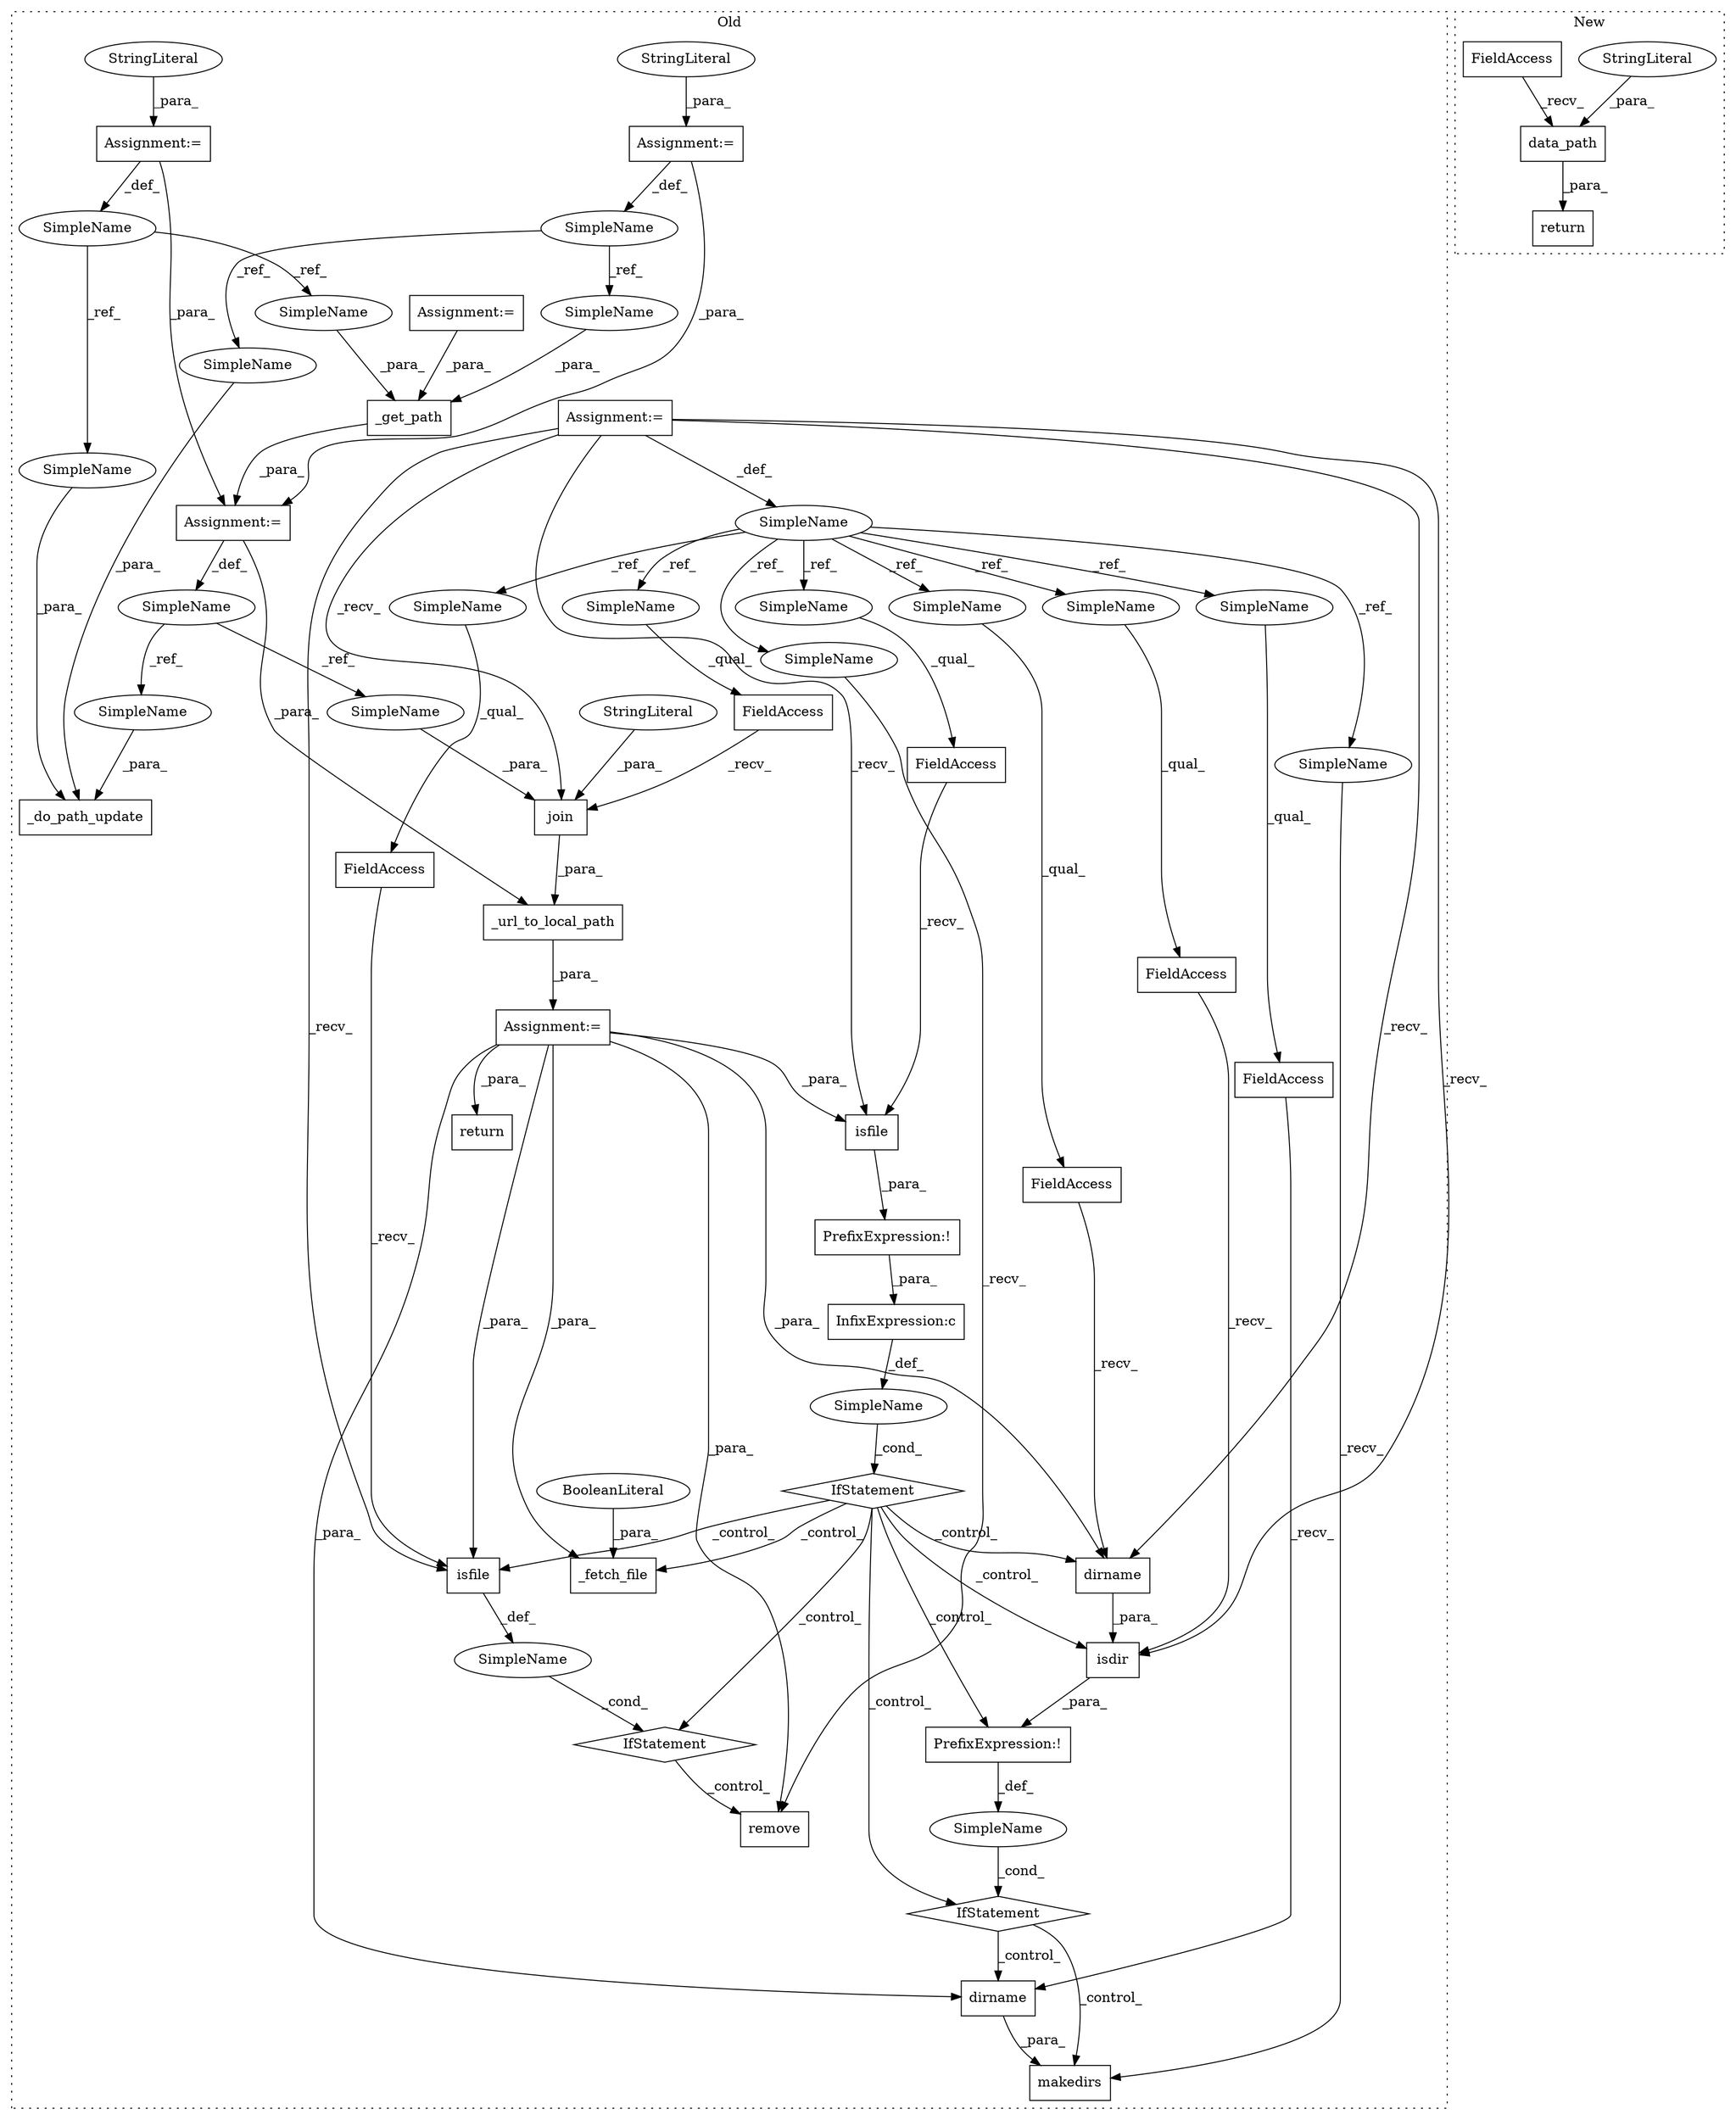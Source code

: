 digraph G {
subgraph cluster0 {
1 [label="remove" a="32" s="1286,1304" l="7,1" shape="box"];
3 [label="IfStatement" a="25" s="1182,1230" l="4,2" shape="diamond"];
4 [label="SimpleName" a="42" s="" l="" shape="ellipse"];
5 [label="SimpleName" a="42" s="893" l="2" shape="ellipse"];
6 [label="FieldAccess" a="22" s="1340" l="7" shape="box"];
7 [label="FieldAccess" a="22" s="1100" l="7" shape="box"];
8 [label="join" a="32" s="1108,1133" l="5,1" shape="box"];
9 [label="StringLiteral" a="45" s="1118" l="15" shape="ellipse"];
10 [label="Assignment:=" a="7" s="893" l="2" shape="box"];
11 [label="Assignment:=" a="7" s="1076" l="1" shape="box"];
12 [label="return" a="41" s="1532" l="7" shape="box"];
13 [label="makedirs" a="32" s="1384,1421" l="9,1" shape="box"];
14 [label="dirname" a="32" s="1401,1420" l="8,1" shape="box"];
15 [label="PrefixExpression:!" a="38" s="1325" l="1" shape="box"];
16 [label="_url_to_local_path" a="32" s="1077,1134" l="19,1" shape="box"];
17 [label="PrefixExpression:!" a="38" s="1186" l="1" shape="box"];
18 [label="InfixExpression:c" a="27" s="1214" l="4" shape="box"];
19 [label="SimpleName" a="42" s="" l="" shape="ellipse"];
20 [label="dirname" a="32" s="1348,1367" l="8,1" shape="box"];
23 [label="_fetch_file" a="32" s="1438,1471" l="12,1" shape="box"];
24 [label="BooleanLiteral" a="9" s="1466" l="5" shape="ellipse"];
26 [label="FieldAccess" a="22" s="1326" l="7" shape="box"];
27 [label="FieldAccess" a="22" s="1393" l="7" shape="box"];
28 [label="SimpleName" a="42" s="" l="" shape="ellipse"];
29 [label="IfStatement" a="25" s="1240,1271" l="4,2" shape="diamond"];
30 [label="FieldAccess" a="22" s="1187" l="7" shape="box"];
31 [label="FieldAccess" a="22" s="1244" l="7" shape="box"];
32 [label="isfile" a="32" s="1195,1213" l="7,1" shape="box"];
33 [label="SimpleName" a="42" s="1030" l="4" shape="ellipse"];
34 [label="_do_path_update" a="32" s="1484,1525" l="16,1" shape="box"];
35 [label="isfile" a="32" s="1252,1270" l="7,1" shape="box"];
36 [label="_get_path" a="32" s="1035,1058" l="10,1" shape="box"];
37 [label="IfStatement" a="25" s="1321,1369" l="4,2" shape="diamond"];
38 [label="SimpleName" a="42" s="979" l="3" shape="ellipse"];
39 [label="SimpleName" a="42" s="1013" l="4" shape="ellipse"];
40 [label="Assignment:=" a="7" s="982" l="1" shape="box"];
41 [label="StringLiteral" a="45" s="983" l="24" shape="ellipse"];
42 [label="Assignment:=" a="7" s="1017" l="1" shape="box"];
43 [label="Assignment:=" a="7" s="876" l="4" shape="box"];
44 [label="StringLiteral" a="45" s="1018" l="6" shape="ellipse"];
45 [label="Assignment:=" a="7" s="1034" l="1" shape="box"];
46 [label="isdir" a="32" s="1334,1368" l="6,1" shape="box"];
47 [label="SimpleName" a="42" s="1050" l="3" shape="ellipse"];
48 [label="SimpleName" a="42" s="1517" l="3" shape="ellipse"];
49 [label="SimpleName" a="42" s="1054" l="4" shape="ellipse"];
50 [label="SimpleName" a="42" s="1521" l="4" shape="ellipse"];
51 [label="SimpleName" a="42" s="1283" l="2" shape="ellipse"];
52 [label="SimpleName" a="42" s="1244" l="2" shape="ellipse"];
53 [label="SimpleName" a="42" s="1326" l="2" shape="ellipse"];
54 [label="SimpleName" a="42" s="1100" l="2" shape="ellipse"];
55 [label="SimpleName" a="42" s="1393" l="2" shape="ellipse"];
56 [label="SimpleName" a="42" s="1381" l="2" shape="ellipse"];
57 [label="SimpleName" a="42" s="1187" l="2" shape="ellipse"];
58 [label="SimpleName" a="42" s="1340" l="2" shape="ellipse"];
59 [label="SimpleName" a="42" s="1113" l="4" shape="ellipse"];
60 [label="SimpleName" a="42" s="1500" l="4" shape="ellipse"];
label = "Old";
style="dotted";
}
subgraph cluster1 {
2 [label="return" a="41" s="678" l="7" shape="box"];
21 [label="data_path" a="32" s="709,769" l="10,1" shape="box"];
22 [label="StringLiteral" a="45" s="723" l="8" shape="ellipse"];
25 [label="FieldAccess" a="22" s="685" l="5" shape="box"];
label = "New";
style="dotted";
}
3 -> 23 [label="_control_"];
3 -> 37 [label="_control_"];
3 -> 20 [label="_control_"];
3 -> 46 [label="_control_"];
3 -> 35 [label="_control_"];
3 -> 29 [label="_control_"];
3 -> 15 [label="_control_"];
4 -> 3 [label="_cond_"];
5 -> 56 [label="_ref_"];
5 -> 51 [label="_ref_"];
5 -> 57 [label="_ref_"];
5 -> 52 [label="_ref_"];
5 -> 55 [label="_ref_"];
5 -> 54 [label="_ref_"];
5 -> 53 [label="_ref_"];
5 -> 58 [label="_ref_"];
6 -> 20 [label="_recv_"];
7 -> 8 [label="_recv_"];
8 -> 16 [label="_para_"];
9 -> 8 [label="_para_"];
10 -> 35 [label="_recv_"];
10 -> 8 [label="_recv_"];
10 -> 46 [label="_recv_"];
10 -> 20 [label="_recv_"];
10 -> 5 [label="_def_"];
10 -> 32 [label="_recv_"];
11 -> 23 [label="_para_"];
11 -> 14 [label="_para_"];
11 -> 35 [label="_para_"];
11 -> 1 [label="_para_"];
11 -> 12 [label="_para_"];
11 -> 32 [label="_para_"];
11 -> 20 [label="_para_"];
14 -> 13 [label="_para_"];
15 -> 19 [label="_def_"];
16 -> 11 [label="_para_"];
17 -> 18 [label="_para_"];
18 -> 4 [label="_def_"];
19 -> 37 [label="_cond_"];
20 -> 46 [label="_para_"];
21 -> 2 [label="_para_"];
22 -> 21 [label="_para_"];
24 -> 23 [label="_para_"];
25 -> 21 [label="_recv_"];
26 -> 46 [label="_recv_"];
27 -> 14 [label="_recv_"];
28 -> 29 [label="_cond_"];
29 -> 1 [label="_control_"];
30 -> 32 [label="_recv_"];
31 -> 35 [label="_recv_"];
32 -> 17 [label="_para_"];
33 -> 60 [label="_ref_"];
33 -> 59 [label="_ref_"];
35 -> 28 [label="_def_"];
36 -> 45 [label="_para_"];
37 -> 13 [label="_control_"];
37 -> 14 [label="_control_"];
38 -> 48 [label="_ref_"];
38 -> 47 [label="_ref_"];
39 -> 49 [label="_ref_"];
39 -> 50 [label="_ref_"];
40 -> 38 [label="_def_"];
40 -> 45 [label="_para_"];
41 -> 40 [label="_para_"];
42 -> 45 [label="_para_"];
42 -> 39 [label="_def_"];
43 -> 36 [label="_para_"];
44 -> 42 [label="_para_"];
45 -> 16 [label="_para_"];
45 -> 33 [label="_def_"];
46 -> 15 [label="_para_"];
47 -> 36 [label="_para_"];
48 -> 34 [label="_para_"];
49 -> 36 [label="_para_"];
50 -> 34 [label="_para_"];
51 -> 1 [label="_recv_"];
52 -> 31 [label="_qual_"];
53 -> 26 [label="_qual_"];
54 -> 7 [label="_qual_"];
55 -> 27 [label="_qual_"];
56 -> 13 [label="_recv_"];
57 -> 30 [label="_qual_"];
58 -> 6 [label="_qual_"];
59 -> 8 [label="_para_"];
60 -> 34 [label="_para_"];
}